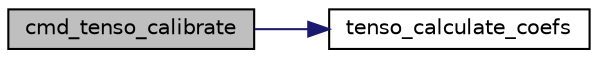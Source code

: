 digraph "cmd_tenso_calibrate"
{
  edge [fontname="Helvetica",fontsize="10",labelfontname="Helvetica",labelfontsize="10"];
  node [fontname="Helvetica",fontsize="10",shape=record];
  rankdir="LR";
  Node1 [label="cmd_tenso_calibrate",height=0.2,width=0.4,color="black", fillcolor="grey75", style="filled", fontcolor="black"];
  Node1 -> Node2 [color="midnightblue",fontsize="10",style="solid",fontname="Helvetica"];
  Node2 [label="tenso_calculate_coefs",height=0.2,width=0.4,color="black", fillcolor="white", style="filled",URL="$group___t_e_n_s_o.html#ga2020559439351494df38c7c7279a5efa",tooltip="ax+b coefs calculations "];
}
